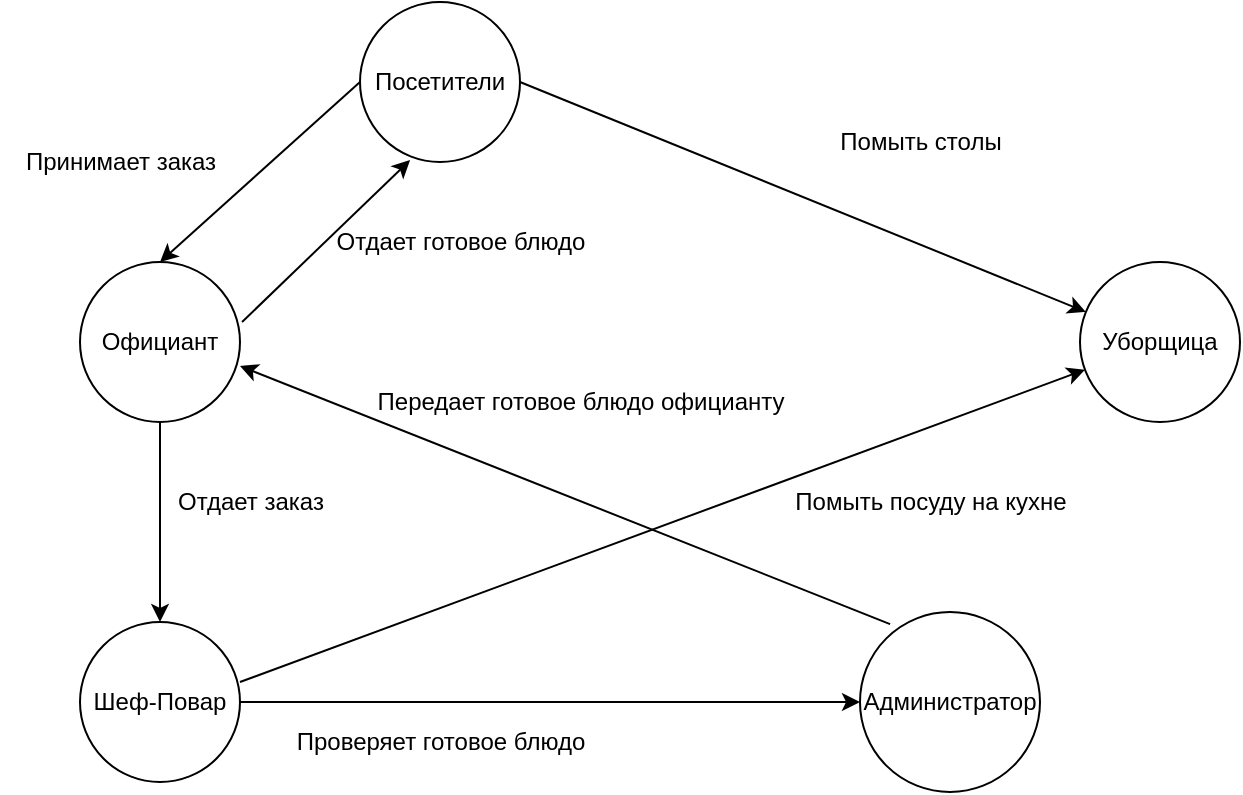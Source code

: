 <mxfile version="17.2.4" type="github">
  <diagram id="AT8bjiUYHG1cXRGal8kz" name="Page-1">
    <mxGraphModel dx="981" dy="532" grid="1" gridSize="10" guides="1" tooltips="1" connect="1" arrows="1" fold="1" page="1" pageScale="1" pageWidth="850" pageHeight="1100" math="0" shadow="0">
      <root>
        <mxCell id="0" />
        <mxCell id="1" parent="0" />
        <mxCell id="6IBHpJLKZ1l4oTfqmNe9-1" value="Официант" style="ellipse;whiteSpace=wrap;html=1;aspect=fixed;" vertex="1" parent="1">
          <mxGeometry x="80" y="160" width="80" height="80" as="geometry" />
        </mxCell>
        <mxCell id="6IBHpJLKZ1l4oTfqmNe9-2" value="" style="endArrow=classic;html=1;rounded=0;exitX=0.5;exitY=1;exitDx=0;exitDy=0;entryX=0.5;entryY=0;entryDx=0;entryDy=0;" edge="1" parent="1" source="6IBHpJLKZ1l4oTfqmNe9-1" target="6IBHpJLKZ1l4oTfqmNe9-3">
          <mxGeometry width="50" height="50" relative="1" as="geometry">
            <mxPoint x="400" y="420" as="sourcePoint" />
            <mxPoint x="370" y="280" as="targetPoint" />
            <Array as="points" />
          </mxGeometry>
        </mxCell>
        <mxCell id="6IBHpJLKZ1l4oTfqmNe9-3" value="Шеф-Повар" style="ellipse;whiteSpace=wrap;html=1;aspect=fixed;" vertex="1" parent="1">
          <mxGeometry x="80" y="340" width="80" height="80" as="geometry" />
        </mxCell>
        <mxCell id="6IBHpJLKZ1l4oTfqmNe9-4" value="Отдает заказ" style="text;html=1;align=center;verticalAlign=middle;resizable=0;points=[];autosize=1;strokeColor=none;fillColor=none;" vertex="1" parent="1">
          <mxGeometry x="120" y="270" width="90" height="20" as="geometry" />
        </mxCell>
        <mxCell id="6IBHpJLKZ1l4oTfqmNe9-7" value="Посетители" style="ellipse;whiteSpace=wrap;html=1;aspect=fixed;" vertex="1" parent="1">
          <mxGeometry x="220" y="30" width="80" height="80" as="geometry" />
        </mxCell>
        <mxCell id="6IBHpJLKZ1l4oTfqmNe9-8" value="" style="endArrow=classic;html=1;rounded=0;entryX=0.5;entryY=0;entryDx=0;entryDy=0;exitX=0;exitY=0.5;exitDx=0;exitDy=0;" edge="1" parent="1" source="6IBHpJLKZ1l4oTfqmNe9-7" target="6IBHpJLKZ1l4oTfqmNe9-1">
          <mxGeometry width="50" height="50" relative="1" as="geometry">
            <mxPoint x="400" y="420" as="sourcePoint" />
            <mxPoint x="450" y="370" as="targetPoint" />
          </mxGeometry>
        </mxCell>
        <mxCell id="6IBHpJLKZ1l4oTfqmNe9-9" value="Принимает заказ" style="text;html=1;align=center;verticalAlign=middle;resizable=0;points=[];autosize=1;strokeColor=none;fillColor=none;" vertex="1" parent="1">
          <mxGeometry x="40" y="100" width="120" height="20" as="geometry" />
        </mxCell>
        <mxCell id="6IBHpJLKZ1l4oTfqmNe9-10" value="" style="endArrow=classic;html=1;rounded=0;exitX=1;exitY=0.5;exitDx=0;exitDy=0;entryX=0;entryY=0.5;entryDx=0;entryDy=0;" edge="1" parent="1" source="6IBHpJLKZ1l4oTfqmNe9-3" target="6IBHpJLKZ1l4oTfqmNe9-11">
          <mxGeometry width="50" height="50" relative="1" as="geometry">
            <mxPoint x="400" y="420" as="sourcePoint" />
            <mxPoint x="290" y="380" as="targetPoint" />
          </mxGeometry>
        </mxCell>
        <mxCell id="6IBHpJLKZ1l4oTfqmNe9-11" value="Администратор " style="ellipse;whiteSpace=wrap;html=1;aspect=fixed;" vertex="1" parent="1">
          <mxGeometry x="470" y="335" width="90" height="90" as="geometry" />
        </mxCell>
        <mxCell id="6IBHpJLKZ1l4oTfqmNe9-12" value="Проверяет готовое блюдо" style="text;html=1;align=center;verticalAlign=middle;resizable=0;points=[];autosize=1;strokeColor=none;fillColor=none;" vertex="1" parent="1">
          <mxGeometry x="180" y="390" width="160" height="20" as="geometry" />
        </mxCell>
        <mxCell id="6IBHpJLKZ1l4oTfqmNe9-13" value="Уборщица" style="ellipse;whiteSpace=wrap;html=1;aspect=fixed;" vertex="1" parent="1">
          <mxGeometry x="580" y="160" width="80" height="80" as="geometry" />
        </mxCell>
        <mxCell id="6IBHpJLKZ1l4oTfqmNe9-15" value="" style="endArrow=classic;html=1;rounded=0;exitX=0.167;exitY=0.067;exitDx=0;exitDy=0;exitPerimeter=0;entryX=1;entryY=0.65;entryDx=0;entryDy=0;entryPerimeter=0;" edge="1" parent="1" source="6IBHpJLKZ1l4oTfqmNe9-11" target="6IBHpJLKZ1l4oTfqmNe9-1">
          <mxGeometry width="50" height="50" relative="1" as="geometry">
            <mxPoint x="220" y="280" as="sourcePoint" />
            <mxPoint x="270" y="230" as="targetPoint" />
          </mxGeometry>
        </mxCell>
        <mxCell id="6IBHpJLKZ1l4oTfqmNe9-16" value="Передает готовое блюдо официанту" style="text;html=1;align=center;verticalAlign=middle;resizable=0;points=[];autosize=1;strokeColor=none;fillColor=none;" vertex="1" parent="1">
          <mxGeometry x="220" y="220" width="220" height="20" as="geometry" />
        </mxCell>
        <mxCell id="6IBHpJLKZ1l4oTfqmNe9-17" value="" style="endArrow=classic;html=1;rounded=0;entryX=0.313;entryY=0.988;entryDx=0;entryDy=0;entryPerimeter=0;exitX=1.013;exitY=0.375;exitDx=0;exitDy=0;exitPerimeter=0;" edge="1" parent="1" source="6IBHpJLKZ1l4oTfqmNe9-1" target="6IBHpJLKZ1l4oTfqmNe9-7">
          <mxGeometry width="50" height="50" relative="1" as="geometry">
            <mxPoint x="160" y="180" as="sourcePoint" />
            <mxPoint x="210" y="130" as="targetPoint" />
          </mxGeometry>
        </mxCell>
        <mxCell id="6IBHpJLKZ1l4oTfqmNe9-19" value="Отдает готовое блюдо" style="text;html=1;align=center;verticalAlign=middle;resizable=0;points=[];autosize=1;strokeColor=none;fillColor=none;" vertex="1" parent="1">
          <mxGeometry x="200" y="140" width="140" height="20" as="geometry" />
        </mxCell>
        <mxCell id="6IBHpJLKZ1l4oTfqmNe9-20" value="" style="endArrow=classic;html=1;rounded=0;" edge="1" parent="1" target="6IBHpJLKZ1l4oTfqmNe9-13">
          <mxGeometry width="50" height="50" relative="1" as="geometry">
            <mxPoint x="160" y="370" as="sourcePoint" />
            <mxPoint x="210" y="320" as="targetPoint" />
          </mxGeometry>
        </mxCell>
        <mxCell id="6IBHpJLKZ1l4oTfqmNe9-21" value="Помыть посуду на кухне" style="text;html=1;align=center;verticalAlign=middle;resizable=0;points=[];autosize=1;strokeColor=none;fillColor=none;" vertex="1" parent="1">
          <mxGeometry x="430" y="270" width="150" height="20" as="geometry" />
        </mxCell>
        <mxCell id="6IBHpJLKZ1l4oTfqmNe9-23" value="" style="endArrow=classic;html=1;rounded=0;exitX=1;exitY=0.5;exitDx=0;exitDy=0;" edge="1" parent="1" source="6IBHpJLKZ1l4oTfqmNe9-7" target="6IBHpJLKZ1l4oTfqmNe9-13">
          <mxGeometry width="50" height="50" relative="1" as="geometry">
            <mxPoint x="400" y="420" as="sourcePoint" />
            <mxPoint x="450" y="370" as="targetPoint" />
          </mxGeometry>
        </mxCell>
        <mxCell id="6IBHpJLKZ1l4oTfqmNe9-24" value="Помыть столы" style="text;html=1;align=center;verticalAlign=middle;resizable=0;points=[];autosize=1;strokeColor=none;fillColor=none;" vertex="1" parent="1">
          <mxGeometry x="450" y="90" width="100" height="20" as="geometry" />
        </mxCell>
      </root>
    </mxGraphModel>
  </diagram>
</mxfile>

